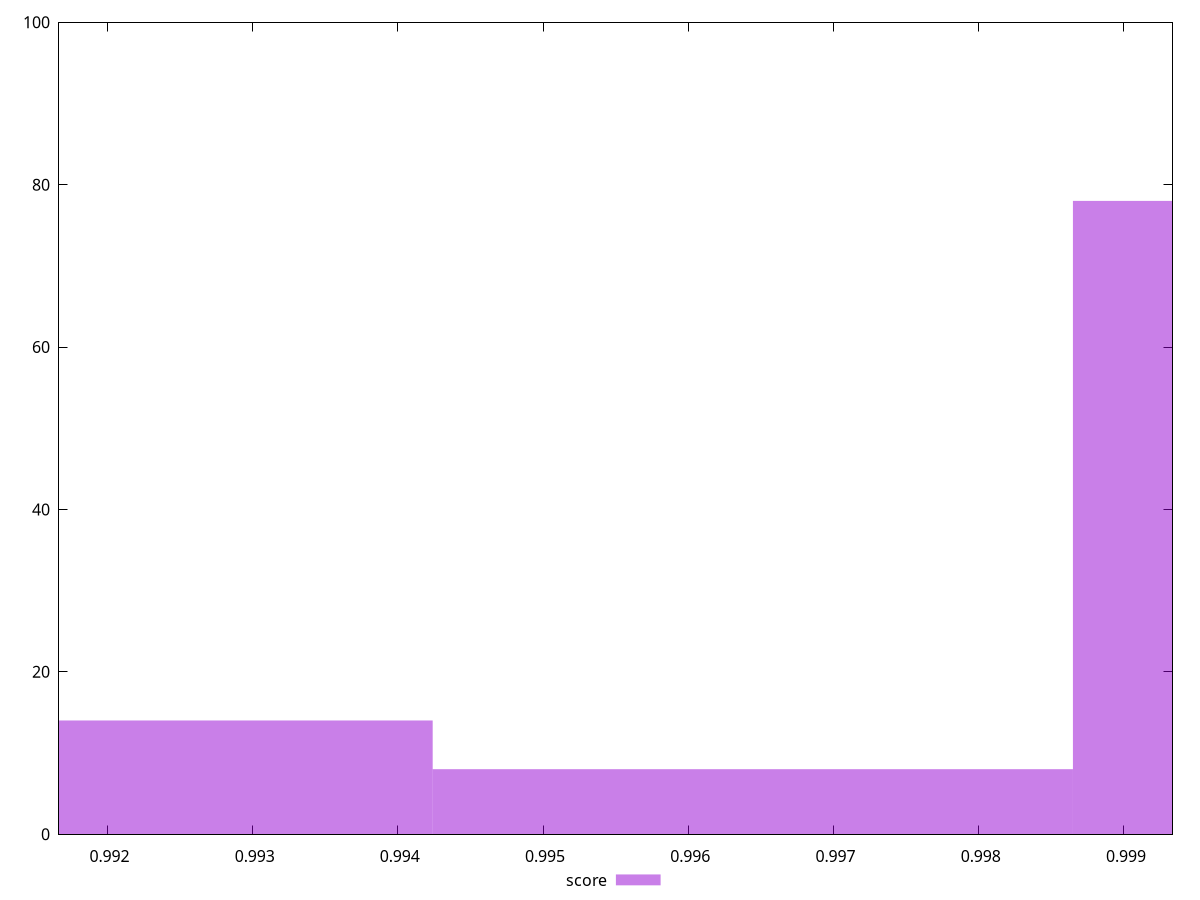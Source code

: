 reset

$score <<EOF
1.000853502323661 78
0.9920354097921751 14
0.9964444560579181 8
EOF

set key outside below
set boxwidth 0.004409046265743
set xrange [0.9916665889753722:0.9993347129089063]
set yrange [0:100]
set style fill transparent solid 0.5 noborder
set terminal svg size 640, 490 enhanced background rgb 'white'
set output "report_00007_2020-12-11T15:55:29.892Z/speed-index/samples/pages+cached+noexternal+nofonts+nosvg+noimg/score/histogram.svg"

plot $score title "score" with boxes

reset
